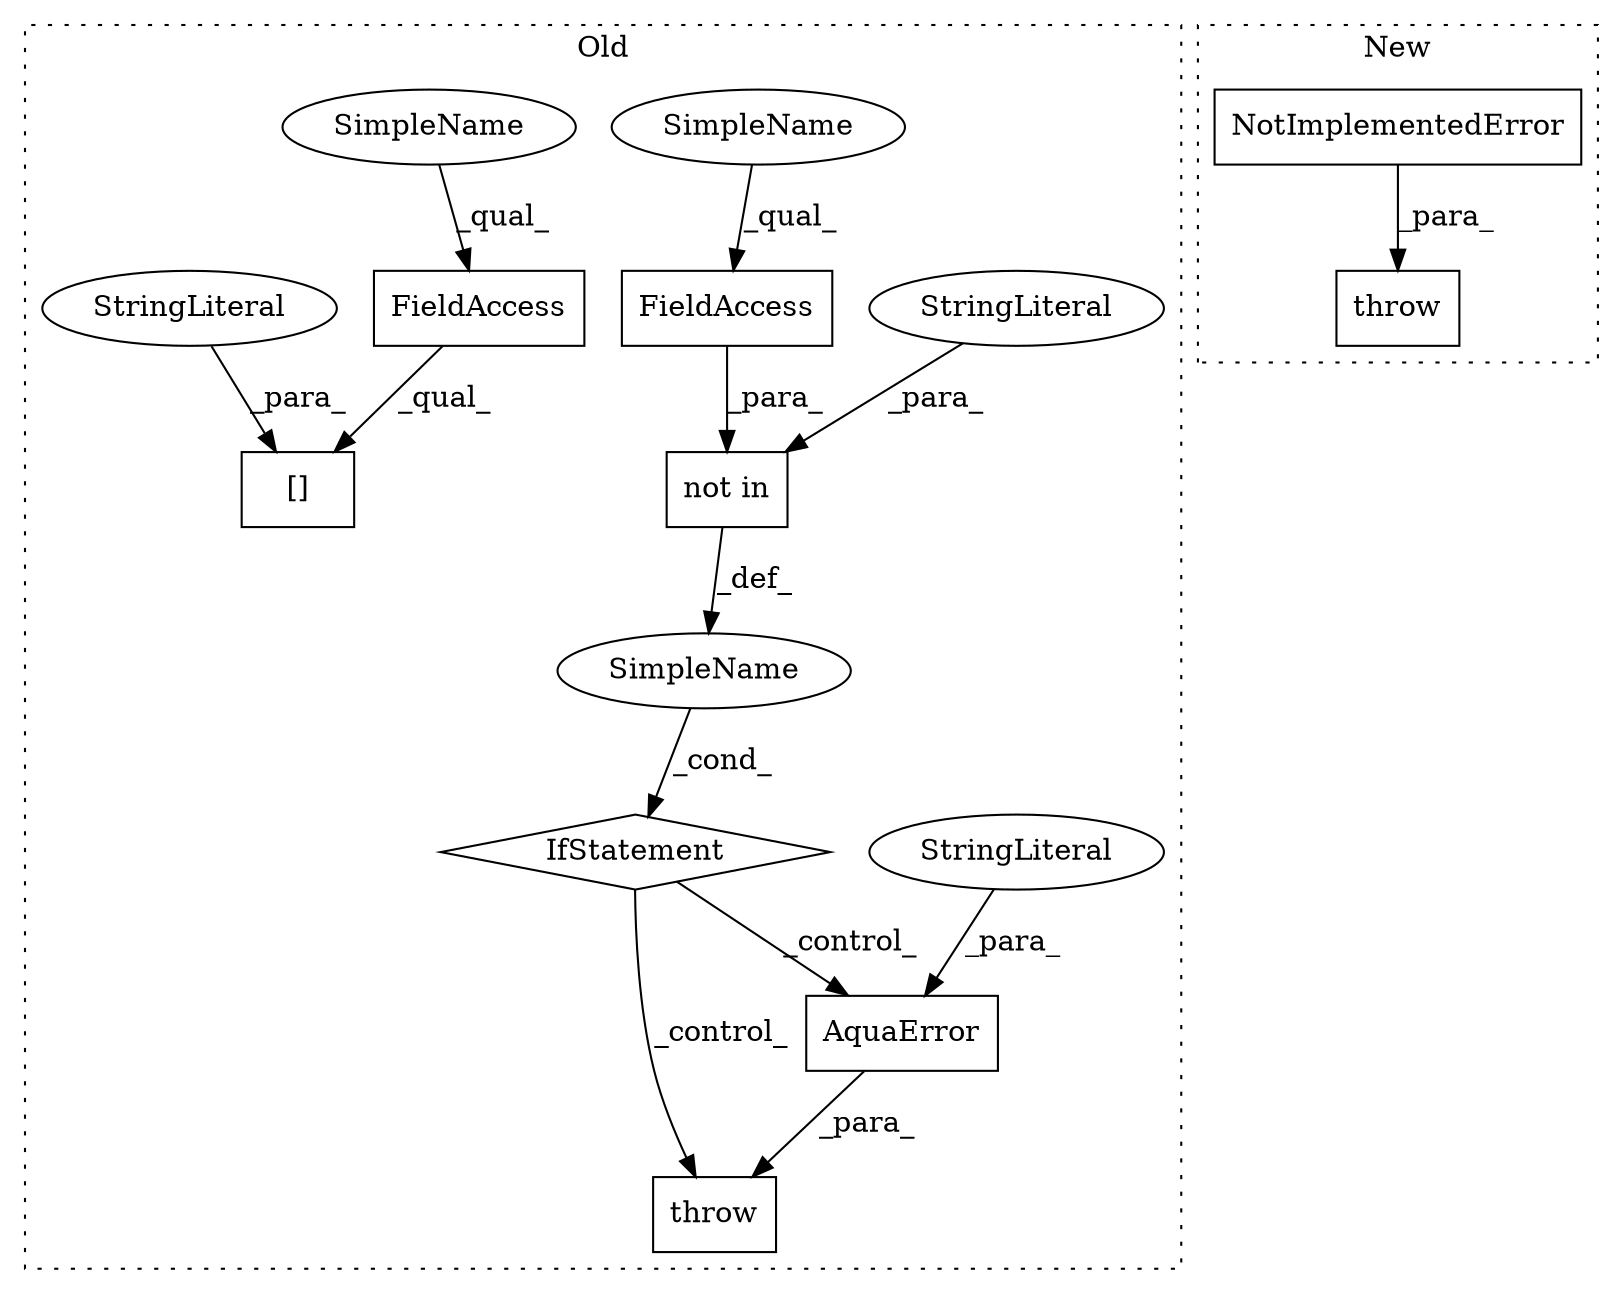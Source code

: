 digraph G {
subgraph cluster0 {
1 [label="not in" a="108" s="1315" l="29" shape="box"];
4 [label="IfStatement" a="25" s="1307,1344" l="8,2" shape="diamond"];
5 [label="SimpleName" a="42" s="" l="" shape="ellipse"];
6 [label="throw" a="53" s="1354" l="6" shape="box"];
7 [label="AquaError" a="32" s="1360,1449" l="10,1" shape="box"];
8 [label="StringLiteral" a="45" s="1370" l="79" shape="ellipse"];
9 [label="StringLiteral" a="45" s="1315" l="12" shape="ellipse"];
10 [label="FieldAccess" a="22" s="1335" l="9" shape="box"];
11 [label="FieldAccess" a="22" s="1594" l="9" shape="box"];
12 [label="[]" a="2" s="1594,1616" l="10,1" shape="box"];
13 [label="StringLiteral" a="45" s="1604" l="12" shape="ellipse"];
14 [label="SimpleName" a="42" s="1335" l="4" shape="ellipse"];
15 [label="SimpleName" a="42" s="1594" l="4" shape="ellipse"];
label = "Old";
style="dotted";
}
subgraph cluster1 {
2 [label="NotImplementedError" a="32" s="767" l="21" shape="box"];
3 [label="throw" a="53" s="761" l="6" shape="box"];
label = "New";
style="dotted";
}
1 -> 5 [label="_def_"];
2 -> 3 [label="_para_"];
4 -> 6 [label="_control_"];
4 -> 7 [label="_control_"];
5 -> 4 [label="_cond_"];
7 -> 6 [label="_para_"];
8 -> 7 [label="_para_"];
9 -> 1 [label="_para_"];
10 -> 1 [label="_para_"];
11 -> 12 [label="_qual_"];
13 -> 12 [label="_para_"];
14 -> 10 [label="_qual_"];
15 -> 11 [label="_qual_"];
}